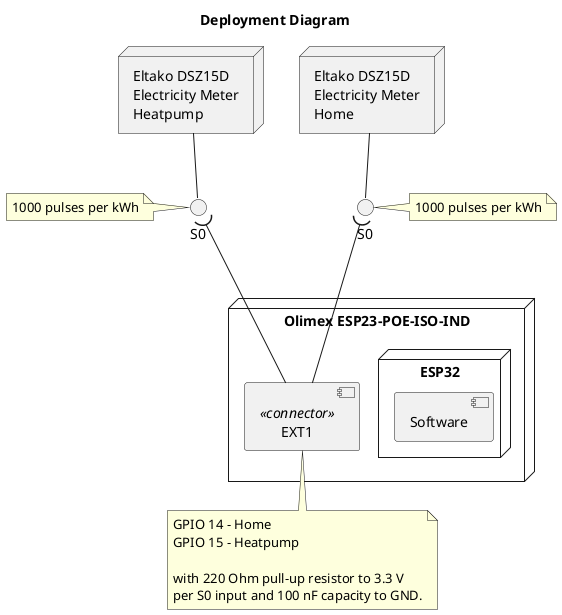 @startuml deployment_diagram

title Deployment Diagram

node "Olimex ESP23-POE-ISO-IND" {

    node "ESP32" as esp32 {
        component "Software" as sw
    }

    component "EXT1" as ext1 <<connector>>
}

node "Eltako DSZ15D\nElectricity Meter\nHome" as emeterHome
node "Eltako DSZ15D\nElectricity Meter\nHeatpump" as emeterHeatpump

interface "S0" as s0Home
interface "S0" as s0Heatpump

emeterHome -- s0Home
emeterHeatpump -- s0Heatpump

s0Home )--- ext1
s0Heatpump )--- ext1

note right of s0Home
    1000 pulses per kWh
end note

note left of s0Heatpump
    1000 pulses per kWh
end note

note bottom of ext1
    GPIO 14 - Home
    GPIO 15 - Heatpump

    with 220 Ohm pull-up resistor to 3.3 V
    per S0 input and 100 nF capacity to GND.
end note

@enduml
